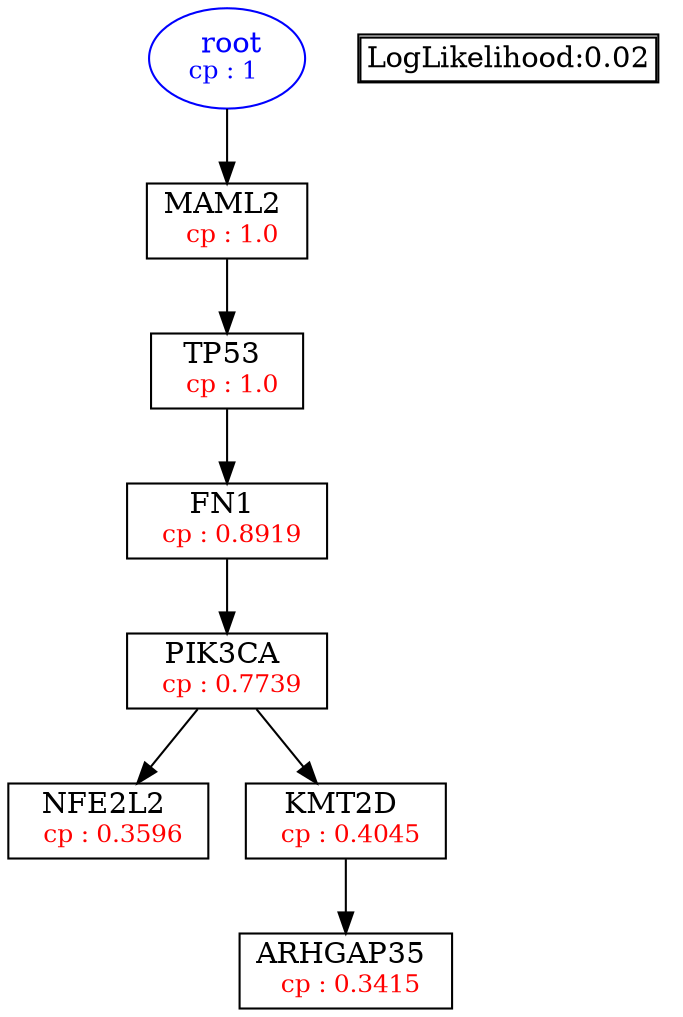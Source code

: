 digraph tree {
    "root" [label=<<font color='Blue'> root</font><br/><font color='Blue' POINT-SIZE='12'>cp : 1 </font>>, shape=oval, color=Blue];
    "S4" [label =<MAML2 <br/> <font color='Red' POINT-SIZE='12'> cp : 1.0 </font>>, shape=box];
    "S6" [label =<TP53 <br/> <font color='Red' POINT-SIZE='12'> cp : 1.0 </font>>, shape=box];
    "S2" [label =<FN1 <br/> <font color='Red' POINT-SIZE='12'> cp : 0.8919 </font>>, shape=box];
    "S3" [label =<PIK3CA <br/> <font color='Red' POINT-SIZE='12'> cp : 0.7739 </font>>, shape=box];
    "S1" [label =<NFE2L2 <br/> <font color='Red' POINT-SIZE='12'> cp : 0.3596 </font>>, shape=box];
    "S5" [label =<KMT2D <br/> <font color='Red' POINT-SIZE='12'> cp : 0.4045 </font>>, shape=box];
    "S7" [label =<ARHGAP35 <br/> <font color='Red' POINT-SIZE='12'> cp : 0.3415 </font>>, shape=box];
    "root" -> "S4";
    "S4" -> "S6";
    "S6" -> "S2";
    "S2" -> "S3";
    "S3" -> "S1";
    "S3" -> "S5";
    "S5" -> "S7";

    node[shape=plaintext]
    fontsize="10"
    struct1 [label=
    <<TABLE BORDER="1" CELLBORDER="1" CELLSPACING="0" >
    <TR><TD ALIGN="LEFT">LogLikelihood:0.02</TD></TR>
    </TABLE>>];

}
